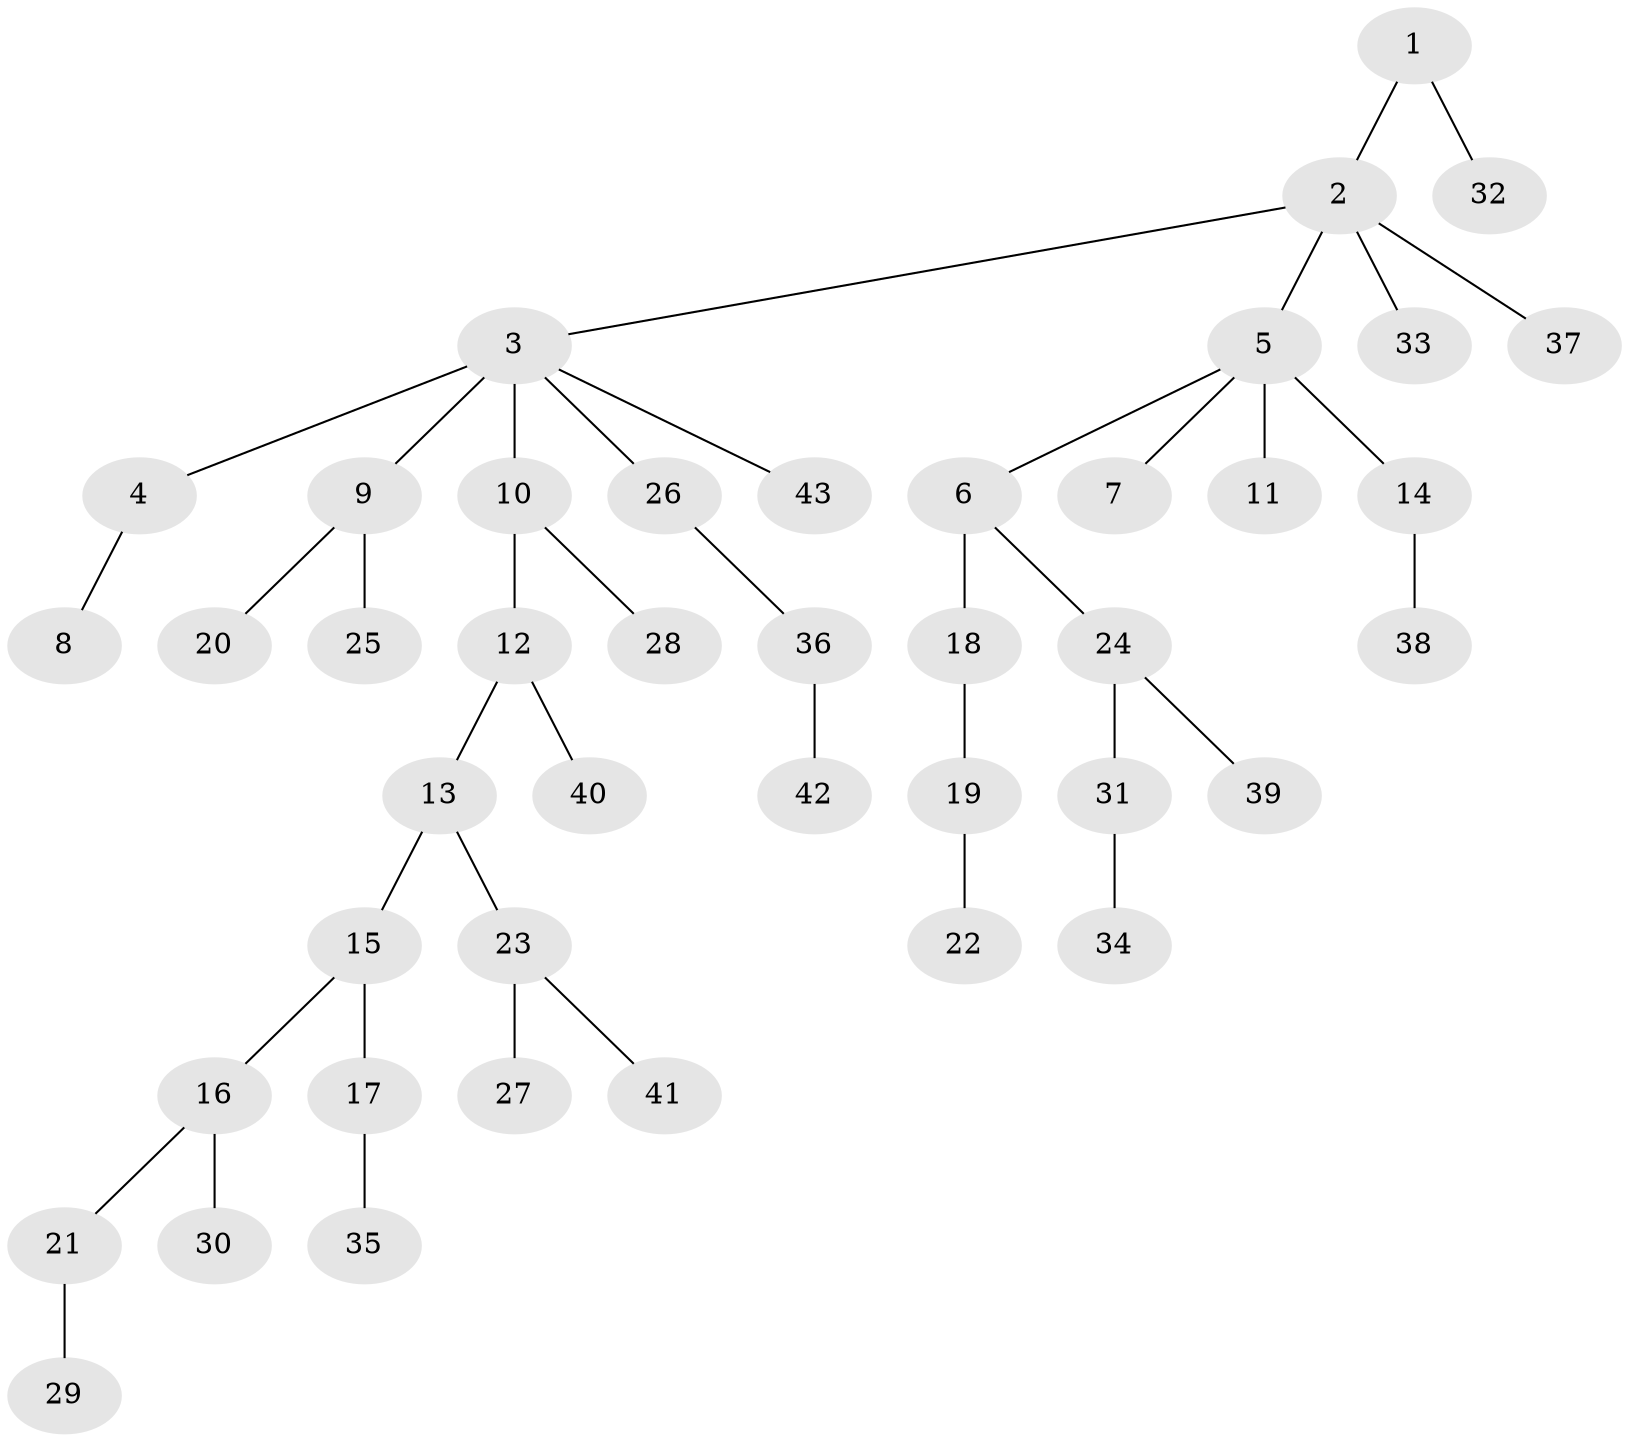 // original degree distribution, {3: 0.15942028985507245, 5: 0.036231884057971016, 7: 0.014492753623188406, 2: 0.2463768115942029, 4: 0.050724637681159424, 1: 0.4855072463768116, 6: 0.007246376811594203}
// Generated by graph-tools (version 1.1) at 2025/51/03/04/25 22:51:39]
// undirected, 43 vertices, 42 edges
graph export_dot {
  node [color=gray90,style=filled];
  1;
  2;
  3;
  4;
  5;
  6;
  7;
  8;
  9;
  10;
  11;
  12;
  13;
  14;
  15;
  16;
  17;
  18;
  19;
  20;
  21;
  22;
  23;
  24;
  25;
  26;
  27;
  28;
  29;
  30;
  31;
  32;
  33;
  34;
  35;
  36;
  37;
  38;
  39;
  40;
  41;
  42;
  43;
  1 -- 2 [weight=1.0];
  1 -- 32 [weight=1.0];
  2 -- 3 [weight=1.0];
  2 -- 5 [weight=1.0];
  2 -- 33 [weight=1.0];
  2 -- 37 [weight=1.0];
  3 -- 4 [weight=1.0];
  3 -- 9 [weight=1.0];
  3 -- 10 [weight=3.0];
  3 -- 26 [weight=1.0];
  3 -- 43 [weight=1.0];
  4 -- 8 [weight=1.0];
  5 -- 6 [weight=1.0];
  5 -- 7 [weight=1.0];
  5 -- 11 [weight=1.0];
  5 -- 14 [weight=3.0];
  6 -- 18 [weight=1.0];
  6 -- 24 [weight=1.0];
  9 -- 20 [weight=1.0];
  9 -- 25 [weight=1.0];
  10 -- 12 [weight=1.0];
  10 -- 28 [weight=1.0];
  12 -- 13 [weight=1.0];
  12 -- 40 [weight=1.0];
  13 -- 15 [weight=1.0];
  13 -- 23 [weight=1.0];
  14 -- 38 [weight=1.0];
  15 -- 16 [weight=1.0];
  15 -- 17 [weight=1.0];
  16 -- 21 [weight=1.0];
  16 -- 30 [weight=1.0];
  17 -- 35 [weight=1.0];
  18 -- 19 [weight=1.0];
  19 -- 22 [weight=1.0];
  21 -- 29 [weight=1.0];
  23 -- 27 [weight=1.0];
  23 -- 41 [weight=1.0];
  24 -- 31 [weight=1.0];
  24 -- 39 [weight=1.0];
  26 -- 36 [weight=1.0];
  31 -- 34 [weight=1.0];
  36 -- 42 [weight=1.0];
}
